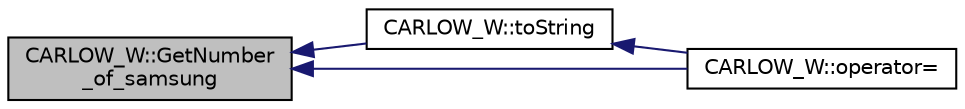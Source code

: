 digraph "CARLOW_W::GetNumber_of_samsung"
{
  edge [fontname="Helvetica",fontsize="10",labelfontname="Helvetica",labelfontsize="10"];
  node [fontname="Helvetica",fontsize="10",shape=record];
  rankdir="LR";
  Node1 [label="CARLOW_W::GetNumber\l_of_samsung",height=0.2,width=0.4,color="black", fillcolor="grey75", style="filled", fontcolor="black"];
  Node1 -> Node2 [dir="back",color="midnightblue",fontsize="10",style="solid"];
  Node2 [label="CARLOW_W::toString",height=0.2,width=0.4,color="black", fillcolor="white", style="filled",URL="$class_c_a_r_l_o_w___w.html#a79e683650f861b59752fb027a5f16e5a",tooltip="_cast, is use to cast bak the std::shared_ptr<OSTM> to the required type "];
  Node2 -> Node3 [dir="back",color="midnightblue",fontsize="10",style="solid"];
  Node3 [label="CARLOW_W::operator=",height=0.2,width=0.4,color="black", fillcolor="white", style="filled",URL="$class_c_a_r_l_o_w___w.html#a38c83795abf1751b3e122c74494f4586"];
  Node1 -> Node3 [dir="back",color="midnightblue",fontsize="10",style="solid"];
}
